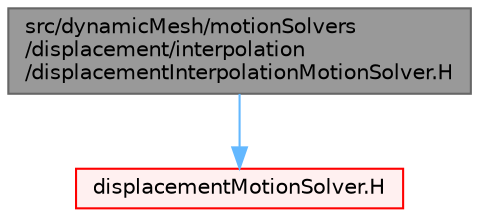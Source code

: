 digraph "src/dynamicMesh/motionSolvers/displacement/interpolation/displacementInterpolationMotionSolver.H"
{
 // LATEX_PDF_SIZE
  bgcolor="transparent";
  edge [fontname=Helvetica,fontsize=10,labelfontname=Helvetica,labelfontsize=10];
  node [fontname=Helvetica,fontsize=10,shape=box,height=0.2,width=0.4];
  Node1 [id="Node000001",label="src/dynamicMesh/motionSolvers\l/displacement/interpolation\l/displacementInterpolationMotionSolver.H",height=0.2,width=0.4,color="gray40", fillcolor="grey60", style="filled", fontcolor="black",tooltip=" "];
  Node1 -> Node2 [id="edge1_Node000001_Node000002",color="steelblue1",style="solid",tooltip=" "];
  Node2 [id="Node000002",label="displacementMotionSolver.H",height=0.2,width=0.4,color="red", fillcolor="#FFF0F0", style="filled",URL="$displacementMotionSolver_8H.html",tooltip=" "];
}
